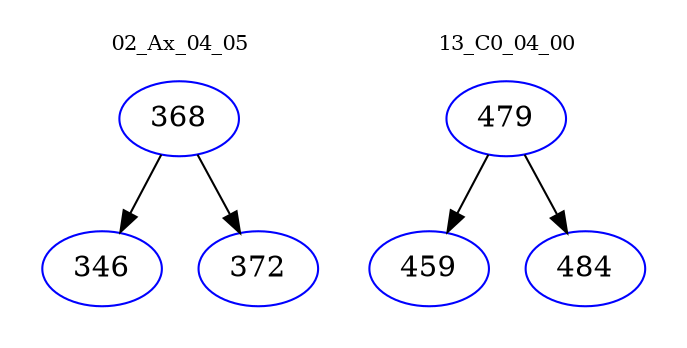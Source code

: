 digraph{
subgraph cluster_0 {
color = white
label = "02_Ax_04_05";
fontsize=10;
T0_368 [label="368", color="blue"]
T0_368 -> T0_346 [color="black"]
T0_346 [label="346", color="blue"]
T0_368 -> T0_372 [color="black"]
T0_372 [label="372", color="blue"]
}
subgraph cluster_1 {
color = white
label = "13_C0_04_00";
fontsize=10;
T1_479 [label="479", color="blue"]
T1_479 -> T1_459 [color="black"]
T1_459 [label="459", color="blue"]
T1_479 -> T1_484 [color="black"]
T1_484 [label="484", color="blue"]
}
}
